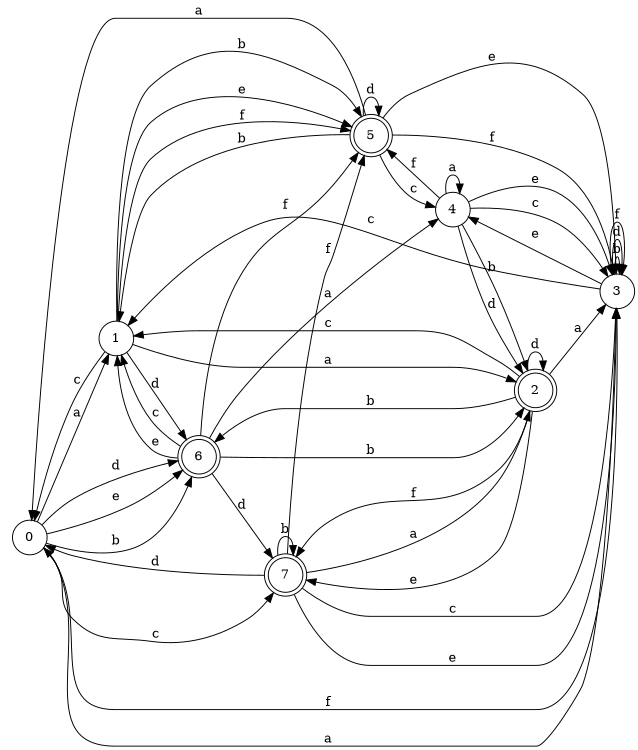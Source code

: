 digraph n7_7 {
__start0 [label="" shape="none"];

rankdir=LR;
size="8,5";

s0 [style="filled", color="black", fillcolor="white" shape="circle", label="0"];
s1 [style="filled", color="black", fillcolor="white" shape="circle", label="1"];
s2 [style="rounded,filled", color="black", fillcolor="white" shape="doublecircle", label="2"];
s3 [style="filled", color="black", fillcolor="white" shape="circle", label="3"];
s4 [style="filled", color="black", fillcolor="white" shape="circle", label="4"];
s5 [style="rounded,filled", color="black", fillcolor="white" shape="doublecircle", label="5"];
s6 [style="rounded,filled", color="black", fillcolor="white" shape="doublecircle", label="6"];
s7 [style="rounded,filled", color="black", fillcolor="white" shape="doublecircle", label="7"];
s0 -> s1 [label="a"];
s0 -> s6 [label="b"];
s0 -> s7 [label="c"];
s0 -> s6 [label="d"];
s0 -> s6 [label="e"];
s0 -> s3 [label="f"];
s1 -> s2 [label="a"];
s1 -> s5 [label="b"];
s1 -> s0 [label="c"];
s1 -> s6 [label="d"];
s1 -> s5 [label="e"];
s1 -> s5 [label="f"];
s2 -> s3 [label="a"];
s2 -> s6 [label="b"];
s2 -> s1 [label="c"];
s2 -> s2 [label="d"];
s2 -> s7 [label="e"];
s2 -> s7 [label="f"];
s3 -> s0 [label="a"];
s3 -> s3 [label="b"];
s3 -> s1 [label="c"];
s3 -> s3 [label="d"];
s3 -> s4 [label="e"];
s3 -> s3 [label="f"];
s4 -> s4 [label="a"];
s4 -> s2 [label="b"];
s4 -> s3 [label="c"];
s4 -> s2 [label="d"];
s4 -> s3 [label="e"];
s4 -> s5 [label="f"];
s5 -> s0 [label="a"];
s5 -> s1 [label="b"];
s5 -> s4 [label="c"];
s5 -> s5 [label="d"];
s5 -> s3 [label="e"];
s5 -> s3 [label="f"];
s6 -> s4 [label="a"];
s6 -> s2 [label="b"];
s6 -> s1 [label="c"];
s6 -> s7 [label="d"];
s6 -> s1 [label="e"];
s6 -> s5 [label="f"];
s7 -> s2 [label="a"];
s7 -> s7 [label="b"];
s7 -> s3 [label="c"];
s7 -> s0 [label="d"];
s7 -> s3 [label="e"];
s7 -> s5 [label="f"];

}